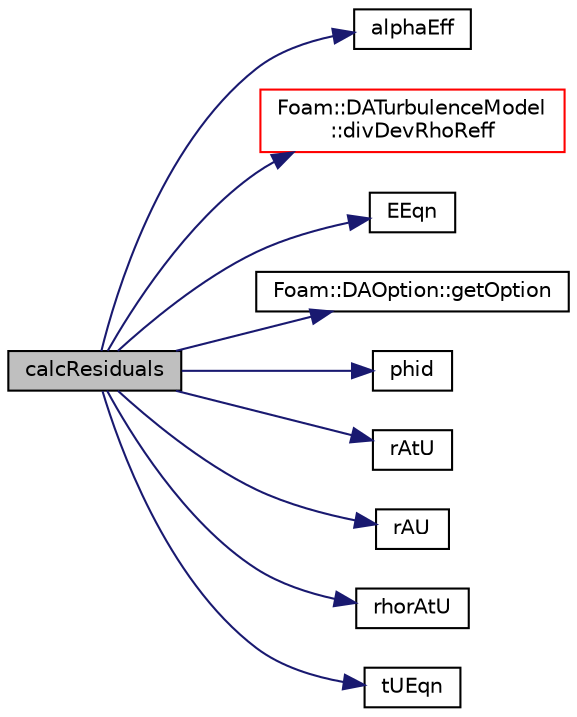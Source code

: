 digraph "calcResiduals"
{
  bgcolor="transparent";
  edge [fontname="Helvetica",fontsize="10",labelfontname="Helvetica",labelfontsize="10"];
  node [fontname="Helvetica",fontsize="10",shape=record];
  rankdir="LR";
  Node25 [label="calcResiduals",height=0.2,width=0.4,color="black", fillcolor="grey75", style="filled", fontcolor="black"];
  Node25 -> Node26 [color="midnightblue",fontsize="10",style="solid",fontname="Helvetica"];
  Node26 [label="alphaEff",height=0.2,width=0.4,color="black",URL="$TEqnSimpleT_8H.html#ad145252fff6dd3b727ad3f1641750383"];
  Node25 -> Node27 [color="midnightblue",fontsize="10",style="solid",fontname="Helvetica"];
  Node27 [label="Foam::DATurbulenceModel\l::divDevRhoReff",height=0.2,width=0.4,color="red",URL="$classFoam_1_1DATurbulenceModel.html#a0c7033497464f2d4fd1241104e55bc51",tooltip="divDev terms "];
  Node25 -> Node30 [color="midnightblue",fontsize="10",style="solid",fontname="Helvetica"];
  Node30 [label="EEqn",height=0.2,width=0.4,color="black",URL="$EEqnRhoSimpleC_8H.html#ad6fb53c980fcf1747064d331735299bc"];
  Node25 -> Node31 [color="midnightblue",fontsize="10",style="solid",fontname="Helvetica"];
  Node31 [label="Foam::DAOption::getOption",height=0.2,width=0.4,color="black",URL="$classFoam_1_1DAOption.html#a4d6d2622f32c466e367526f5cc05d0fb",tooltip="get an option from subDict and key "];
  Node25 -> Node32 [color="midnightblue",fontsize="10",style="solid",fontname="Helvetica"];
  Node32 [label="phid",height=0.2,width=0.4,color="black",URL="$pEqnRhoSimpleC_8H.html#afb7e6c9b063485a0fb35e16d0e0b84a9"];
  Node25 -> Node33 [color="midnightblue",fontsize="10",style="solid",fontname="Helvetica"];
  Node33 [label="rAtU",height=0.2,width=0.4,color="black",URL="$pEqnRhoSimpleC_8H.html#af0ca220b579a630d505b444580d37b50"];
  Node25 -> Node34 [color="midnightblue",fontsize="10",style="solid",fontname="Helvetica"];
  Node34 [label="rAU",height=0.2,width=0.4,color="black",URL="$pEqnRhoSimpleC_8H.html#a4ae3ff6f0732a8a206a641d7ff2d9f7d"];
  Node25 -> Node35 [color="midnightblue",fontsize="10",style="solid",fontname="Helvetica"];
  Node35 [label="rhorAtU",height=0.2,width=0.4,color="black",URL="$pEqnRhoSimpleC_8H.html#a142b9c53809c41ee952c0f8753de25c8"];
  Node25 -> Node36 [color="midnightblue",fontsize="10",style="solid",fontname="Helvetica"];
  Node36 [label="tUEqn",height=0.2,width=0.4,color="black",URL="$UEqnRhoSimpleC_8H.html#a9049e0a4ec4ba05187c2c500ad21958a"];
}
